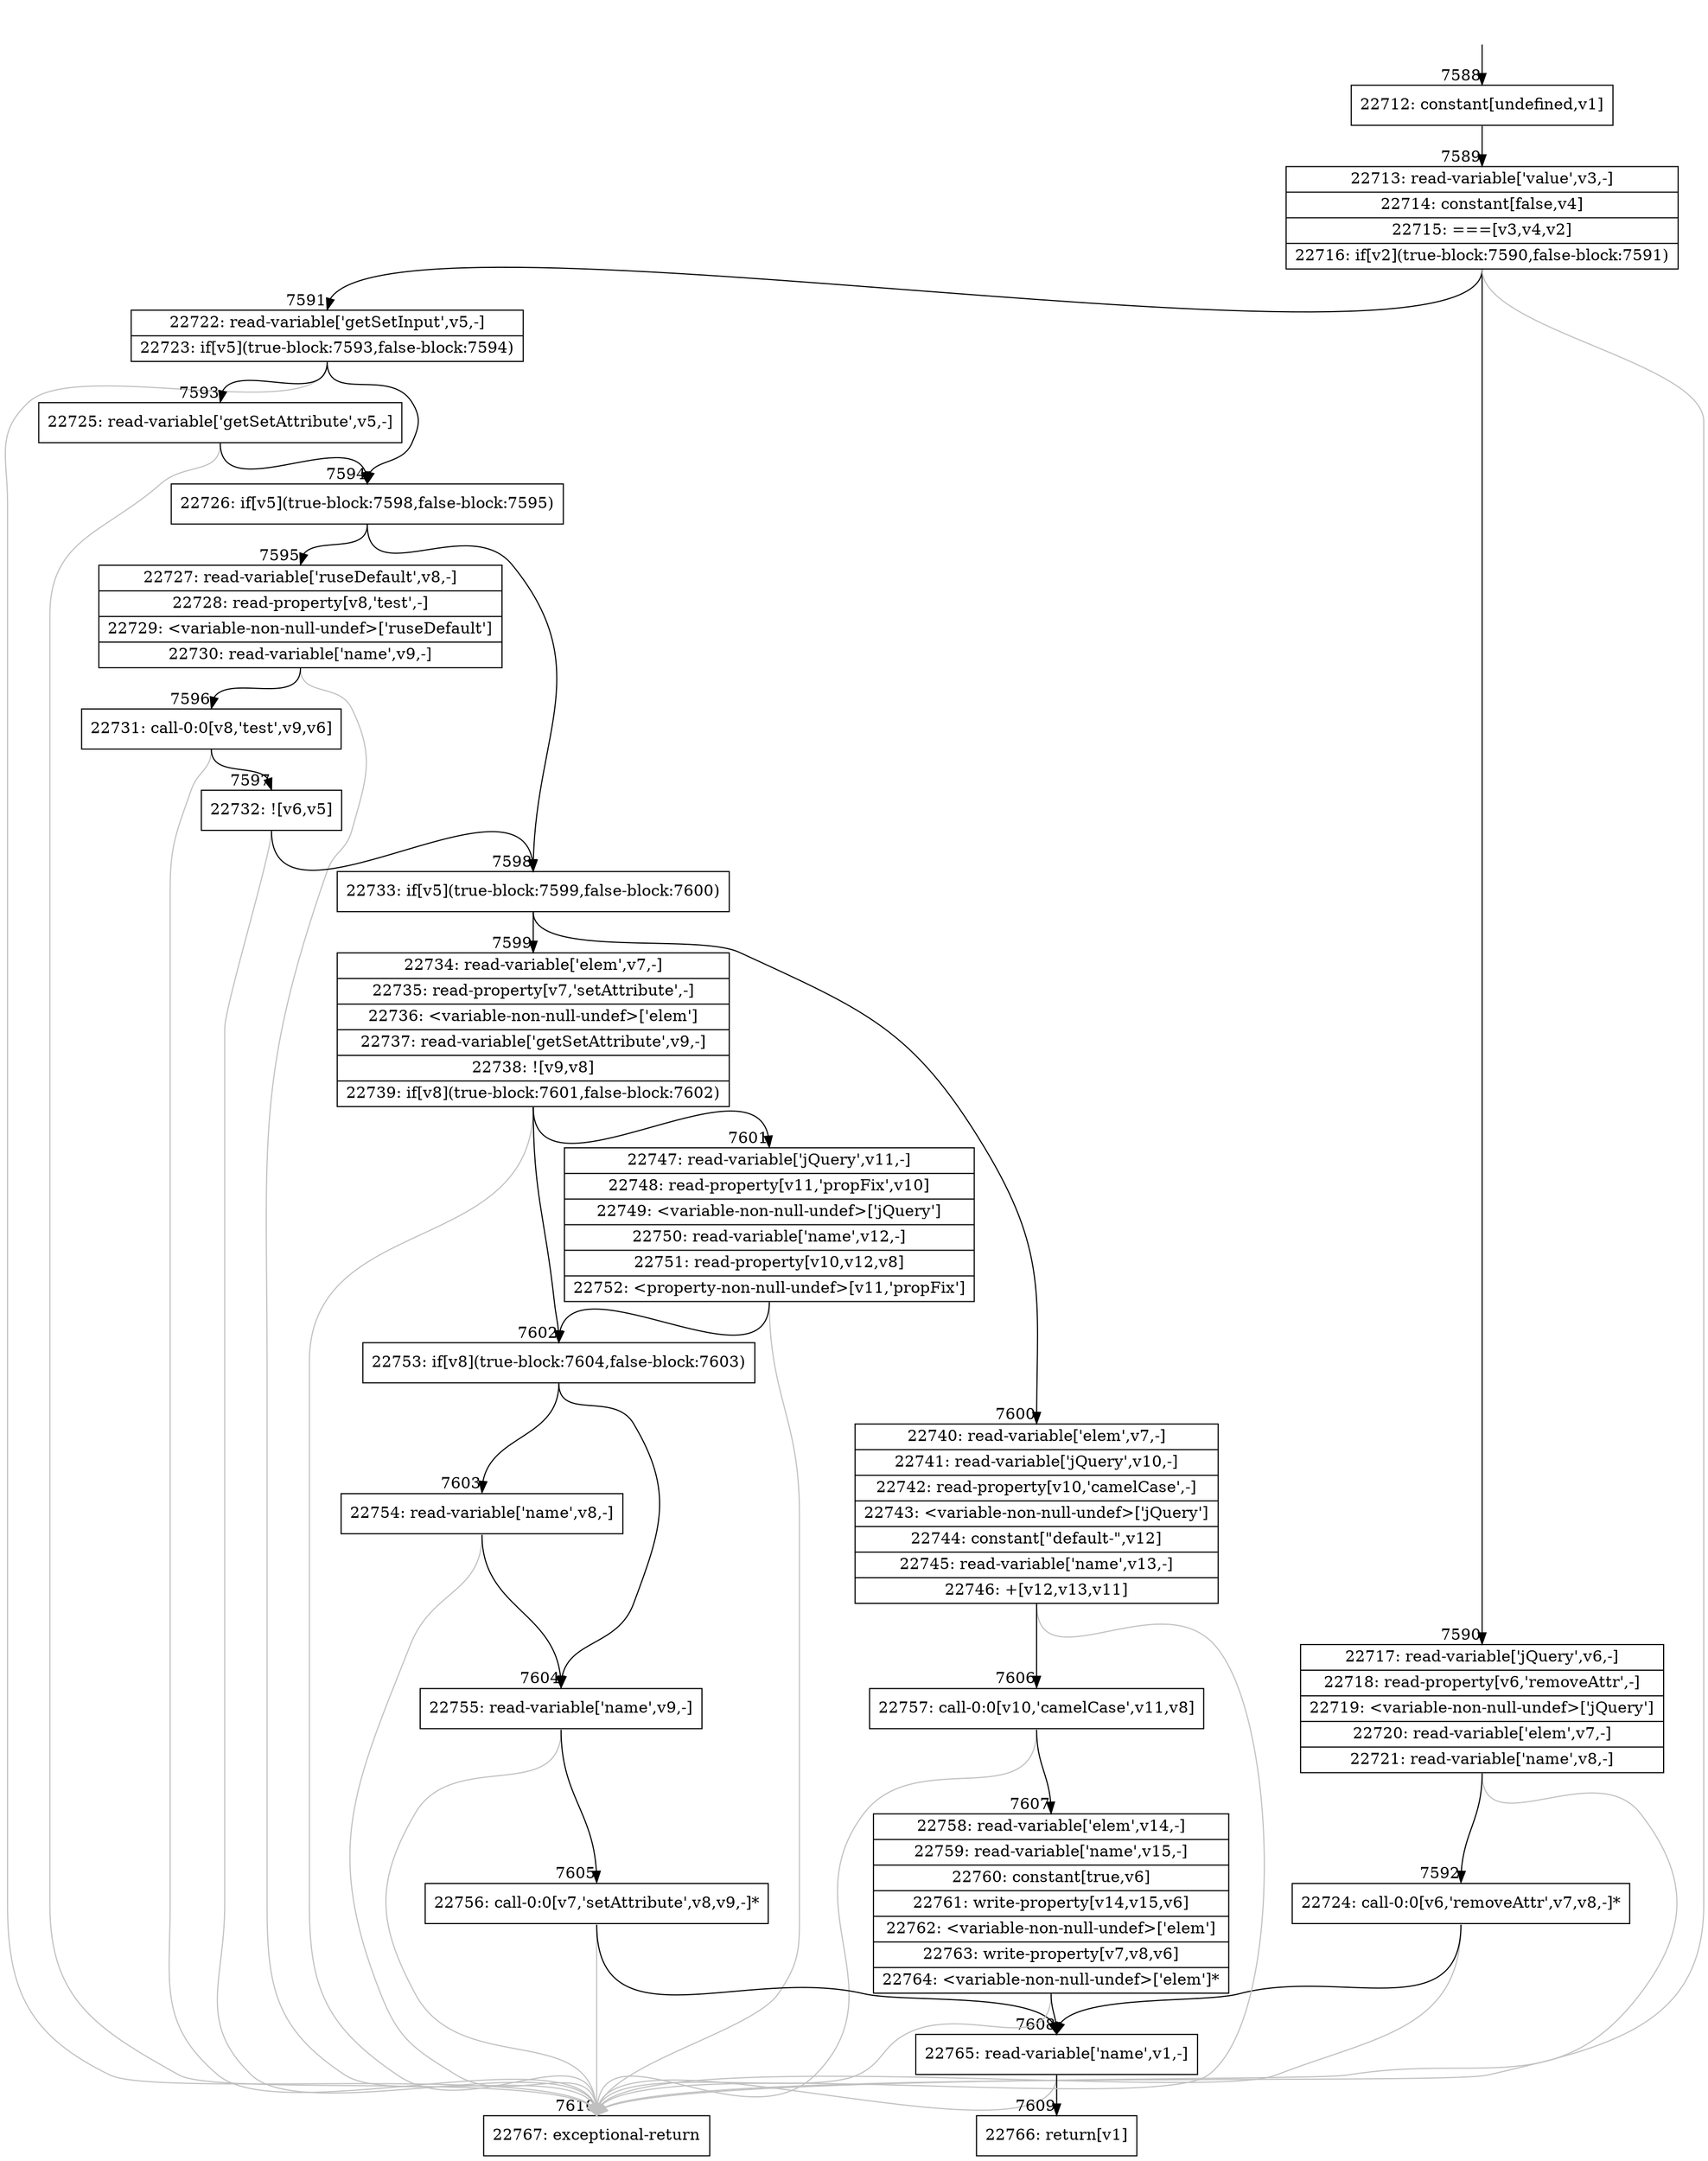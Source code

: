 digraph {
rankdir="TD"
BB_entry465[shape=none,label=""];
BB_entry465 -> BB7588 [tailport=s, headport=n, headlabel="    7588"]
BB7588 [shape=record label="{22712: constant[undefined,v1]}" ] 
BB7588 -> BB7589 [tailport=s, headport=n, headlabel="      7589"]
BB7589 [shape=record label="{22713: read-variable['value',v3,-]|22714: constant[false,v4]|22715: ===[v3,v4,v2]|22716: if[v2](true-block:7590,false-block:7591)}" ] 
BB7589 -> BB7590 [tailport=s, headport=n, headlabel="      7590"]
BB7589 -> BB7591 [tailport=s, headport=n, headlabel="      7591"]
BB7589 -> BB7610 [tailport=s, headport=n, color=gray, headlabel="      7610"]
BB7590 [shape=record label="{22717: read-variable['jQuery',v6,-]|22718: read-property[v6,'removeAttr',-]|22719: \<variable-non-null-undef\>['jQuery']|22720: read-variable['elem',v7,-]|22721: read-variable['name',v8,-]}" ] 
BB7590 -> BB7592 [tailport=s, headport=n, headlabel="      7592"]
BB7590 -> BB7610 [tailport=s, headport=n, color=gray]
BB7591 [shape=record label="{22722: read-variable['getSetInput',v5,-]|22723: if[v5](true-block:7593,false-block:7594)}" ] 
BB7591 -> BB7594 [tailport=s, headport=n, headlabel="      7594"]
BB7591 -> BB7593 [tailport=s, headport=n, headlabel="      7593"]
BB7591 -> BB7610 [tailport=s, headport=n, color=gray]
BB7592 [shape=record label="{22724: call-0:0[v6,'removeAttr',v7,v8,-]*}" ] 
BB7592 -> BB7608 [tailport=s, headport=n, headlabel="      7608"]
BB7592 -> BB7610 [tailport=s, headport=n, color=gray]
BB7593 [shape=record label="{22725: read-variable['getSetAttribute',v5,-]}" ] 
BB7593 -> BB7594 [tailport=s, headport=n]
BB7593 -> BB7610 [tailport=s, headport=n, color=gray]
BB7594 [shape=record label="{22726: if[v5](true-block:7598,false-block:7595)}" ] 
BB7594 -> BB7598 [tailport=s, headport=n, headlabel="      7598"]
BB7594 -> BB7595 [tailport=s, headport=n, headlabel="      7595"]
BB7595 [shape=record label="{22727: read-variable['ruseDefault',v8,-]|22728: read-property[v8,'test',-]|22729: \<variable-non-null-undef\>['ruseDefault']|22730: read-variable['name',v9,-]}" ] 
BB7595 -> BB7596 [tailport=s, headport=n, headlabel="      7596"]
BB7595 -> BB7610 [tailport=s, headport=n, color=gray]
BB7596 [shape=record label="{22731: call-0:0[v8,'test',v9,v6]}" ] 
BB7596 -> BB7597 [tailport=s, headport=n, headlabel="      7597"]
BB7596 -> BB7610 [tailport=s, headport=n, color=gray]
BB7597 [shape=record label="{22732: ![v6,v5]}" ] 
BB7597 -> BB7598 [tailport=s, headport=n]
BB7597 -> BB7610 [tailport=s, headport=n, color=gray]
BB7598 [shape=record label="{22733: if[v5](true-block:7599,false-block:7600)}" ] 
BB7598 -> BB7599 [tailport=s, headport=n, headlabel="      7599"]
BB7598 -> BB7600 [tailport=s, headport=n, headlabel="      7600"]
BB7599 [shape=record label="{22734: read-variable['elem',v7,-]|22735: read-property[v7,'setAttribute',-]|22736: \<variable-non-null-undef\>['elem']|22737: read-variable['getSetAttribute',v9,-]|22738: ![v9,v8]|22739: if[v8](true-block:7601,false-block:7602)}" ] 
BB7599 -> BB7602 [tailport=s, headport=n, headlabel="      7602"]
BB7599 -> BB7601 [tailport=s, headport=n, headlabel="      7601"]
BB7599 -> BB7610 [tailport=s, headport=n, color=gray]
BB7600 [shape=record label="{22740: read-variable['elem',v7,-]|22741: read-variable['jQuery',v10,-]|22742: read-property[v10,'camelCase',-]|22743: \<variable-non-null-undef\>['jQuery']|22744: constant[\"default-\",v12]|22745: read-variable['name',v13,-]|22746: +[v12,v13,v11]}" ] 
BB7600 -> BB7606 [tailport=s, headport=n, headlabel="      7606"]
BB7600 -> BB7610 [tailport=s, headport=n, color=gray]
BB7601 [shape=record label="{22747: read-variable['jQuery',v11,-]|22748: read-property[v11,'propFix',v10]|22749: \<variable-non-null-undef\>['jQuery']|22750: read-variable['name',v12,-]|22751: read-property[v10,v12,v8]|22752: \<property-non-null-undef\>[v11,'propFix']}" ] 
BB7601 -> BB7602 [tailport=s, headport=n]
BB7601 -> BB7610 [tailport=s, headport=n, color=gray]
BB7602 [shape=record label="{22753: if[v8](true-block:7604,false-block:7603)}" ] 
BB7602 -> BB7604 [tailport=s, headport=n, headlabel="      7604"]
BB7602 -> BB7603 [tailport=s, headport=n, headlabel="      7603"]
BB7603 [shape=record label="{22754: read-variable['name',v8,-]}" ] 
BB7603 -> BB7604 [tailport=s, headport=n]
BB7603 -> BB7610 [tailport=s, headport=n, color=gray]
BB7604 [shape=record label="{22755: read-variable['name',v9,-]}" ] 
BB7604 -> BB7605 [tailport=s, headport=n, headlabel="      7605"]
BB7604 -> BB7610 [tailport=s, headport=n, color=gray]
BB7605 [shape=record label="{22756: call-0:0[v7,'setAttribute',v8,v9,-]*}" ] 
BB7605 -> BB7608 [tailport=s, headport=n]
BB7605 -> BB7610 [tailport=s, headport=n, color=gray]
BB7606 [shape=record label="{22757: call-0:0[v10,'camelCase',v11,v8]}" ] 
BB7606 -> BB7607 [tailport=s, headport=n, headlabel="      7607"]
BB7606 -> BB7610 [tailport=s, headport=n, color=gray]
BB7607 [shape=record label="{22758: read-variable['elem',v14,-]|22759: read-variable['name',v15,-]|22760: constant[true,v6]|22761: write-property[v14,v15,v6]|22762: \<variable-non-null-undef\>['elem']|22763: write-property[v7,v8,v6]|22764: \<variable-non-null-undef\>['elem']*}" ] 
BB7607 -> BB7608 [tailport=s, headport=n]
BB7607 -> BB7610 [tailport=s, headport=n, color=gray]
BB7608 [shape=record label="{22765: read-variable['name',v1,-]}" ] 
BB7608 -> BB7609 [tailport=s, headport=n, headlabel="      7609"]
BB7608 -> BB7610 [tailport=s, headport=n, color=gray]
BB7609 [shape=record label="{22766: return[v1]}" ] 
BB7610 [shape=record label="{22767: exceptional-return}" ] 
}
